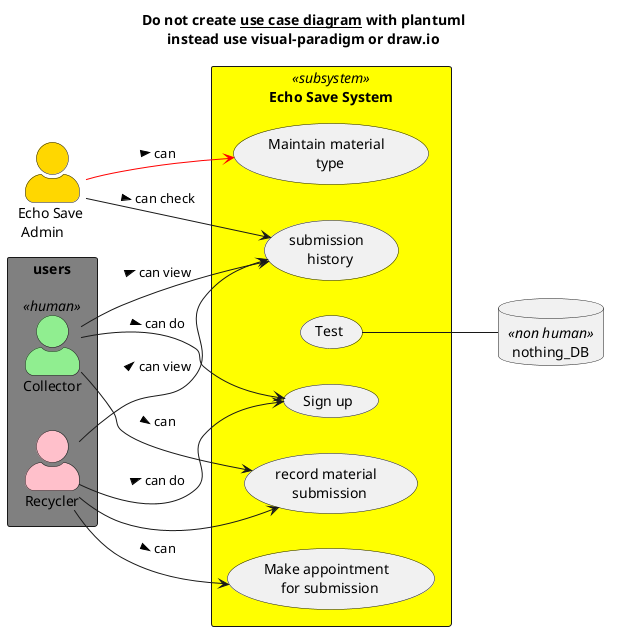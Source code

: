 @startuml

title "Do not create __use case diagram__ with plantuml\n instead use visual-paradigm or draw.io "
!pragma teoz true

left to right direction
skinparam actorStyle awesome

together  {
    actor "Echo Save \r Admin" as admin #gold

    rectangle users #grey {
        actor "Collector" as collector <<human>> #lightgreen
        actor "Recycler" as recycler #pink
    }
}

rectangle  "Echo Save System" <<subsystem>> #yellow {

    usecase "Test"

    admin -> (Maintain material \r type) #red : can >
    admin -> (submission \r history) : > can check

    collector --> (submission \r history) : > can view
    collector --> (Sign up) : can do >
    collector --> (record material \n submission)  : can >

    recycler --> (submission \r history) : can view >
    recycler --> (Sign up) : can do >
    recycler --> (Make appointment \n for submission) : can >
    recycler --> (record material \n submission)

}
    database nothing_DB <<non human>>
    "Test"-- nothing_DB

@enduml